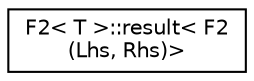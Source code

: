 digraph "Graphical Class Hierarchy"
{
 // LATEX_PDF_SIZE
  edge [fontname="Helvetica",fontsize="10",labelfontname="Helvetica",labelfontsize="10"];
  node [fontname="Helvetica",fontsize="10",shape=record];
  rankdir="LR";
  Node0 [label="F2\< T \>::result\< F2\l(Lhs, Rhs)\>",height=0.2,width=0.4,color="black", fillcolor="white", style="filled",URL="$structF2_1_1result_3_01F2_07Lhs_00_01Rhs_08_4.html",tooltip=" "];
}
